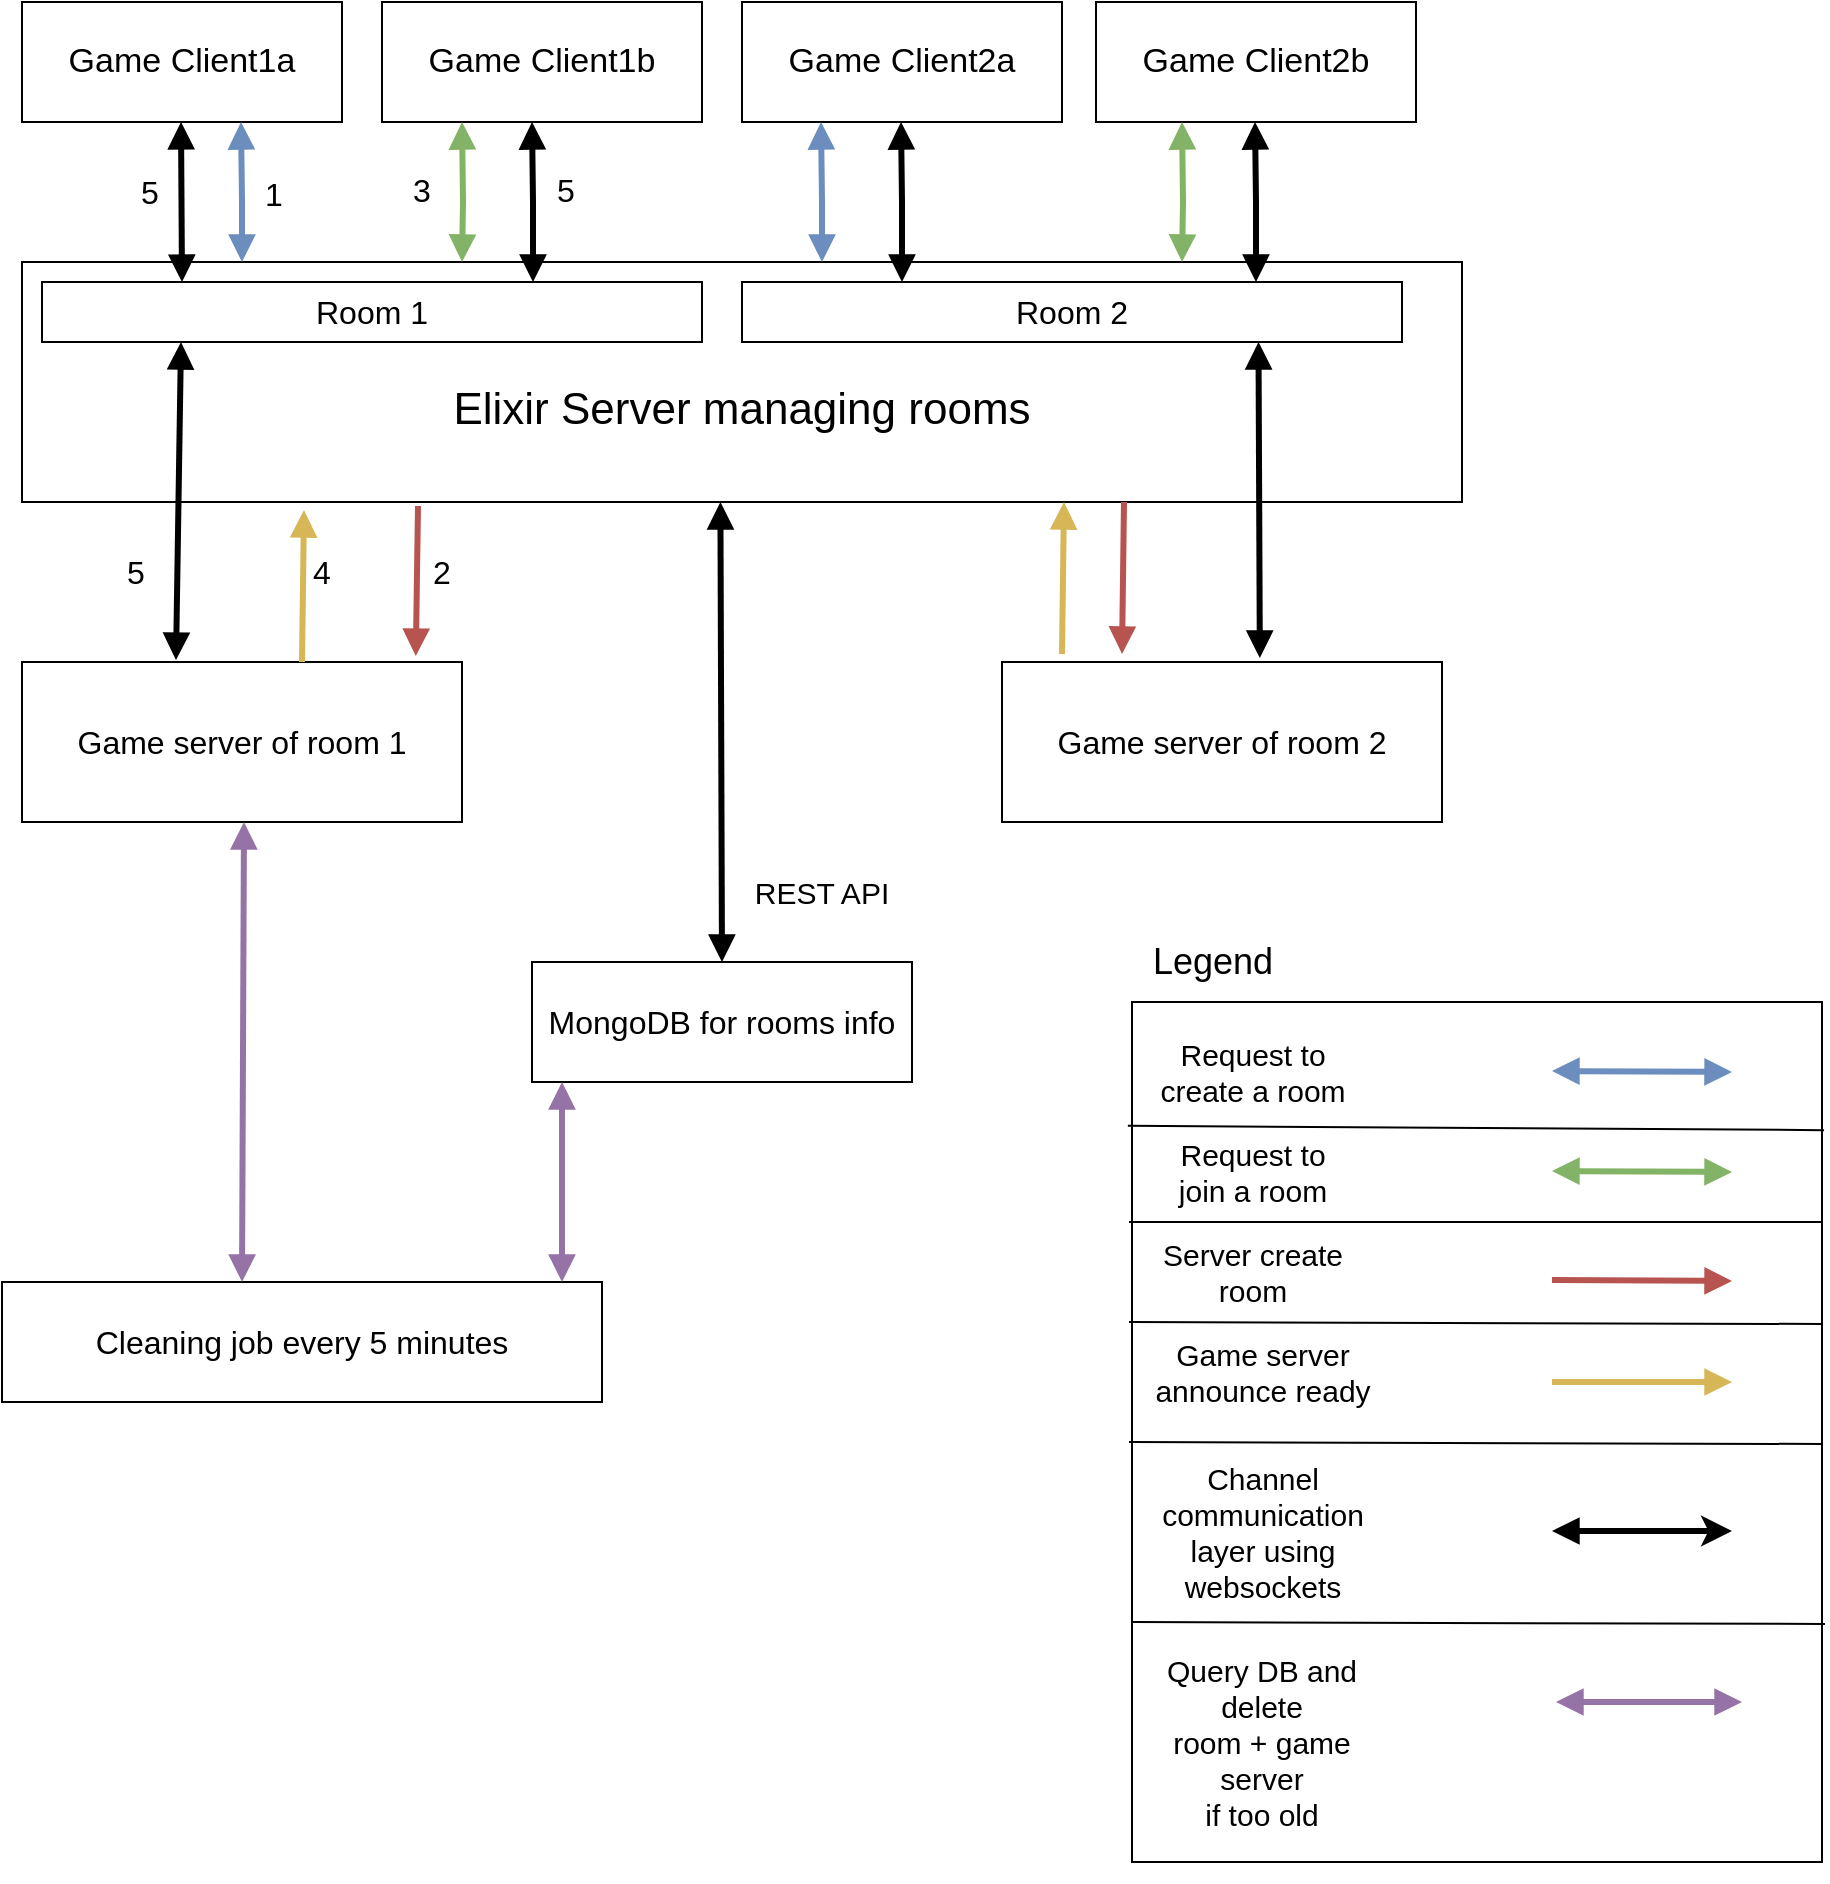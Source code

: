 <mxfile version="24.2.5" type="device">
  <diagram name="Page-1" id="nMGUHBELGOQDXZnu2VOY">
    <mxGraphModel dx="1231" dy="838" grid="1" gridSize="10" guides="1" tooltips="1" connect="1" arrows="1" fold="1" page="1" pageScale="1" pageWidth="827" pageHeight="1169" math="0" shadow="0">
      <root>
        <mxCell id="0" />
        <mxCell id="1" parent="0" />
        <mxCell id="WCXcVgoy00Kf8BLdcuC8-35" value="" style="rounded=0;whiteSpace=wrap;html=1;fillColor=none;" parent="1" vertex="1">
          <mxGeometry x="615" y="640" width="345" height="430" as="geometry" />
        </mxCell>
        <mxCell id="WCXcVgoy00Kf8BLdcuC8-1" value="&lt;span style=&quot;font-size: 17px;&quot;&gt;Game Client1a&lt;/span&gt;" style="rounded=0;whiteSpace=wrap;html=1;" parent="1" vertex="1">
          <mxGeometry x="60" y="140" width="160" height="60" as="geometry" />
        </mxCell>
        <mxCell id="WCXcVgoy00Kf8BLdcuC8-2" value="&lt;span style=&quot;font-size: 17px;&quot;&gt;Game&amp;nbsp;&lt;/span&gt;&lt;span style=&quot;font-size: 17px;&quot;&gt;Client1b&lt;/span&gt;" style="rounded=0;whiteSpace=wrap;html=1;" parent="1" vertex="1">
          <mxGeometry x="240" y="140" width="160" height="60" as="geometry" />
        </mxCell>
        <mxCell id="WCXcVgoy00Kf8BLdcuC8-3" value="&lt;span style=&quot;font-size: 17px;&quot;&gt;Game&amp;nbsp;&lt;/span&gt;&lt;span style=&quot;font-size: 17px;&quot;&gt;Client2a&lt;/span&gt;" style="rounded=0;whiteSpace=wrap;html=1;" parent="1" vertex="1">
          <mxGeometry x="420" y="140" width="160" height="60" as="geometry" />
        </mxCell>
        <mxCell id="WCXcVgoy00Kf8BLdcuC8-4" value="&lt;span style=&quot;font-size: 17px;&quot;&gt;Game&amp;nbsp;&lt;/span&gt;&lt;span style=&quot;font-size: 17px;&quot;&gt;Client2b&lt;/span&gt;" style="rounded=0;whiteSpace=wrap;html=1;" parent="1" vertex="1">
          <mxGeometry x="597" y="140" width="160" height="60" as="geometry" />
        </mxCell>
        <mxCell id="WCXcVgoy00Kf8BLdcuC8-5" value="&lt;font style=&quot;font-size: 22px;&quot;&gt;&lt;br&gt;Elixir Server managing rooms&lt;/font&gt;" style="rounded=0;whiteSpace=wrap;html=1;" parent="1" vertex="1">
          <mxGeometry x="60" y="270" width="720" height="120" as="geometry" />
        </mxCell>
        <mxCell id="WCXcVgoy00Kf8BLdcuC8-6" value="&lt;span style=&quot;font-size: 16px;&quot;&gt;Room 1&lt;/span&gt;" style="rounded=0;whiteSpace=wrap;html=1;" parent="1" vertex="1">
          <mxGeometry x="70" y="280" width="330" height="30" as="geometry" />
        </mxCell>
        <mxCell id="WCXcVgoy00Kf8BLdcuC8-7" value="&lt;span style=&quot;font-size: 16px;&quot;&gt;Room 2&lt;/span&gt;" style="rounded=0;whiteSpace=wrap;html=1;" parent="1" vertex="1">
          <mxGeometry x="420" y="280" width="330" height="30" as="geometry" />
        </mxCell>
        <mxCell id="WCXcVgoy00Kf8BLdcuC8-8" value="&lt;font style=&quot;font-size: 16px;&quot;&gt;MongoDB for rooms info&lt;/font&gt;" style="rounded=0;whiteSpace=wrap;html=1;" parent="1" vertex="1">
          <mxGeometry x="315" y="620" width="190" height="60" as="geometry" />
        </mxCell>
        <mxCell id="WCXcVgoy00Kf8BLdcuC8-9" value="" style="endArrow=block;html=1;rounded=0;entryX=0.485;entryY=1;entryDx=0;entryDy=0;exitX=0.5;exitY=0;exitDx=0;exitDy=0;strokeWidth=3;startArrow=block;startFill=1;endFill=1;entryPerimeter=0;" parent="1" source="WCXcVgoy00Kf8BLdcuC8-8" target="WCXcVgoy00Kf8BLdcuC8-5" edge="1">
          <mxGeometry width="50" height="50" relative="1" as="geometry">
            <mxPoint x="390" y="440" as="sourcePoint" />
            <mxPoint x="440" y="390" as="targetPoint" />
          </mxGeometry>
        </mxCell>
        <mxCell id="WCXcVgoy00Kf8BLdcuC8-10" value="" style="endArrow=block;html=1;rounded=0;entryX=0.5;entryY=1;entryDx=0;entryDy=0;strokeWidth=3;startArrow=block;startFill=1;endFill=1;" parent="1" edge="1">
          <mxGeometry width="50" height="50" relative="1" as="geometry">
            <mxPoint x="140" y="280" as="sourcePoint" />
            <mxPoint x="139.5" y="200" as="targetPoint" />
          </mxGeometry>
        </mxCell>
        <mxCell id="WCXcVgoy00Kf8BLdcuC8-11" value="" style="endArrow=block;html=1;rounded=0;entryX=0.5;entryY=1;entryDx=0;entryDy=0;strokeWidth=3;startArrow=block;startFill=1;endFill=1;" parent="1" edge="1">
          <mxGeometry width="50" height="50" relative="1" as="geometry">
            <mxPoint x="315.5" y="280" as="sourcePoint" />
            <mxPoint x="315" y="200" as="targetPoint" />
            <Array as="points">
              <mxPoint x="315.5" y="240" />
            </Array>
          </mxGeometry>
        </mxCell>
        <mxCell id="WCXcVgoy00Kf8BLdcuC8-12" value="" style="endArrow=block;html=1;rounded=0;entryX=0.5;entryY=1;entryDx=0;entryDy=0;strokeWidth=3;startArrow=block;startFill=1;endFill=1;" parent="1" edge="1">
          <mxGeometry width="50" height="50" relative="1" as="geometry">
            <mxPoint x="500" y="280" as="sourcePoint" />
            <mxPoint x="499.5" y="200" as="targetPoint" />
            <Array as="points">
              <mxPoint x="500" y="240" />
            </Array>
          </mxGeometry>
        </mxCell>
        <mxCell id="WCXcVgoy00Kf8BLdcuC8-13" value="" style="endArrow=block;html=1;rounded=0;entryX=0.5;entryY=1;entryDx=0;entryDy=0;strokeWidth=3;startArrow=block;startFill=1;endFill=1;" parent="1" edge="1">
          <mxGeometry width="50" height="50" relative="1" as="geometry">
            <mxPoint x="677" y="280" as="sourcePoint" />
            <mxPoint x="676.5" y="200" as="targetPoint" />
            <Array as="points">
              <mxPoint x="677" y="240" />
            </Array>
          </mxGeometry>
        </mxCell>
        <mxCell id="WCXcVgoy00Kf8BLdcuC8-15" value="&lt;font style=&quot;font-size: 15px;&quot;&gt;REST API&lt;/font&gt;" style="text;html=1;align=center;verticalAlign=middle;whiteSpace=wrap;rounded=0;" parent="1" vertex="1">
          <mxGeometry x="420" y="560" width="80" height="50" as="geometry" />
        </mxCell>
        <mxCell id="WCXcVgoy00Kf8BLdcuC8-16" value="&lt;font style=&quot;font-size: 16px;&quot;&gt;Game server of room 1&lt;/font&gt;" style="rounded=0;whiteSpace=wrap;html=1;" parent="1" vertex="1">
          <mxGeometry x="60" y="470" width="220" height="80" as="geometry" />
        </mxCell>
        <mxCell id="WCXcVgoy00Kf8BLdcuC8-17" value="&lt;font style=&quot;font-size: 16px;&quot;&gt;Game server of room 2&lt;/font&gt;" style="rounded=0;whiteSpace=wrap;html=1;" parent="1" vertex="1">
          <mxGeometry x="550" y="470" width="220" height="80" as="geometry" />
        </mxCell>
        <mxCell id="WCXcVgoy00Kf8BLdcuC8-18" value="" style="endArrow=block;html=1;rounded=0;entryX=0.5;entryY=1;entryDx=0;entryDy=0;strokeWidth=3;startArrow=block;startFill=1;endFill=1;exitX=0.35;exitY=-0.012;exitDx=0;exitDy=0;exitPerimeter=0;" parent="1" source="WCXcVgoy00Kf8BLdcuC8-16" edge="1">
          <mxGeometry width="50" height="50" relative="1" as="geometry">
            <mxPoint x="140" y="390" as="sourcePoint" />
            <mxPoint x="139.5" y="310" as="targetPoint" />
            <Array as="points" />
          </mxGeometry>
        </mxCell>
        <mxCell id="WCXcVgoy00Kf8BLdcuC8-19" value="" style="endArrow=block;html=1;rounded=0;entryX=0.5;entryY=1;entryDx=0;entryDy=0;strokeWidth=3;startArrow=block;startFill=1;endFill=1;exitX=0.586;exitY=-0.025;exitDx=0;exitDy=0;exitPerimeter=0;" parent="1" source="WCXcVgoy00Kf8BLdcuC8-17" edge="1">
          <mxGeometry width="50" height="50" relative="1" as="geometry">
            <mxPoint x="675.75" y="439" as="sourcePoint" />
            <mxPoint x="678.25" y="310" as="targetPoint" />
            <Array as="points" />
          </mxGeometry>
        </mxCell>
        <mxCell id="WCXcVgoy00Kf8BLdcuC8-24" value="" style="endArrow=block;html=1;rounded=0;entryX=0.5;entryY=1;entryDx=0;entryDy=0;strokeWidth=3;startArrow=block;startFill=1;endFill=1;fillColor=#dae8fc;strokeColor=#6c8ebf;" parent="1" edge="1">
          <mxGeometry width="50" height="50" relative="1" as="geometry">
            <mxPoint x="170" y="270" as="sourcePoint" />
            <mxPoint x="169.5" y="200" as="targetPoint" />
            <Array as="points">
              <mxPoint x="170" y="240" />
            </Array>
          </mxGeometry>
        </mxCell>
        <mxCell id="WCXcVgoy00Kf8BLdcuC8-26" value="&lt;span style=&quot;font-size: 15px;&quot;&gt;Request to&lt;/span&gt;&lt;br style=&quot;font-size: 15px;&quot;&gt;&lt;span style=&quot;font-size: 15px;&quot;&gt;create a room&lt;/span&gt;" style="text;html=1;align=center;verticalAlign=middle;resizable=0;points=[];autosize=1;strokeColor=none;fillColor=none;" parent="1" vertex="1">
          <mxGeometry x="615" y="650" width="120" height="50" as="geometry" />
        </mxCell>
        <mxCell id="WCXcVgoy00Kf8BLdcuC8-28" value="" style="endArrow=block;html=1;rounded=0;entryX=0.5;entryY=1;entryDx=0;entryDy=0;strokeWidth=3;startArrow=block;startFill=1;endFill=1;fillColor=#d5e8d4;strokeColor=#82b366;" parent="1" edge="1">
          <mxGeometry width="50" height="50" relative="1" as="geometry">
            <mxPoint x="280" y="270" as="sourcePoint" />
            <mxPoint x="280" y="200" as="targetPoint" />
            <Array as="points">
              <mxPoint x="280.5" y="240" />
            </Array>
          </mxGeometry>
        </mxCell>
        <mxCell id="WCXcVgoy00Kf8BLdcuC8-30" value="&lt;span style=&quot;font-size: 15px;&quot;&gt;Request to&lt;/span&gt;&lt;br style=&quot;font-size: 15px;&quot;&gt;&lt;span style=&quot;font-size: 15px;&quot;&gt;join a room&lt;/span&gt;" style="text;html=1;align=center;verticalAlign=middle;resizable=0;points=[];autosize=1;strokeColor=none;fillColor=none;" parent="1" vertex="1">
          <mxGeometry x="625" y="700" width="100" height="50" as="geometry" />
        </mxCell>
        <mxCell id="WCXcVgoy00Kf8BLdcuC8-31" value="" style="endArrow=block;html=1;rounded=0;strokeWidth=3;startArrow=block;startFill=1;endFill=1;fillColor=#d5e8d4;strokeColor=#82b366;" parent="1" edge="1">
          <mxGeometry width="50" height="50" relative="1" as="geometry">
            <mxPoint x="825" y="724.5" as="sourcePoint" />
            <mxPoint x="915" y="725" as="targetPoint" />
            <Array as="points" />
          </mxGeometry>
        </mxCell>
        <mxCell id="WCXcVgoy00Kf8BLdcuC8-32" value="&lt;span style=&quot;font-size: 15px; text-wrap: wrap;&quot;&gt;Channel communication &lt;br&gt;layer using websockets&lt;/span&gt;" style="text;html=1;align=center;verticalAlign=middle;resizable=0;points=[];autosize=1;strokeColor=none;fillColor=none;" parent="1" vertex="1">
          <mxGeometry x="590" y="880" width="180" height="50" as="geometry" />
        </mxCell>
        <mxCell id="WCXcVgoy00Kf8BLdcuC8-33" value="" style="endArrow=block;html=1;rounded=0;strokeWidth=3;startArrow=none;startFill=0;endFill=1;fillColor=#f8cecc;strokeColor=#b85450;" parent="1" edge="1">
          <mxGeometry width="50" height="50" relative="1" as="geometry">
            <mxPoint x="825" y="779" as="sourcePoint" />
            <mxPoint x="915" y="779.5" as="targetPoint" />
            <Array as="points" />
          </mxGeometry>
        </mxCell>
        <mxCell id="WCXcVgoy00Kf8BLdcuC8-34" value="&lt;font style=&quot;font-size: 18px;&quot;&gt;Legend&lt;/font&gt;" style="text;html=1;align=center;verticalAlign=middle;resizable=0;points=[];autosize=1;strokeColor=none;fillColor=none;" parent="1" vertex="1">
          <mxGeometry x="615" y="600" width="80" height="40" as="geometry" />
        </mxCell>
        <mxCell id="WCXcVgoy00Kf8BLdcuC8-37" value="" style="endArrow=block;html=1;rounded=0;strokeWidth=3;startArrow=block;startFill=1;endFill=1;fillColor=#dae8fc;strokeColor=#6c8ebf;" parent="1" edge="1">
          <mxGeometry width="50" height="50" relative="1" as="geometry">
            <mxPoint x="825" y="674.5" as="sourcePoint" />
            <mxPoint x="915" y="675" as="targetPoint" />
            <Array as="points" />
          </mxGeometry>
        </mxCell>
        <mxCell id="WCXcVgoy00Kf8BLdcuC8-38" value="" style="endArrow=block;html=1;rounded=0;entryX=0.5;entryY=1;entryDx=0;entryDy=0;strokeWidth=3;startArrow=block;startFill=1;endFill=1;fillColor=#d5e8d4;strokeColor=#82b366;" parent="1" edge="1">
          <mxGeometry width="50" height="50" relative="1" as="geometry">
            <mxPoint x="640" y="270" as="sourcePoint" />
            <mxPoint x="640" y="200" as="targetPoint" />
            <Array as="points">
              <mxPoint x="640.5" y="240" />
            </Array>
          </mxGeometry>
        </mxCell>
        <mxCell id="WCXcVgoy00Kf8BLdcuC8-39" value="" style="endArrow=block;html=1;rounded=0;entryX=0.5;entryY=1;entryDx=0;entryDy=0;strokeWidth=3;startArrow=block;startFill=1;endFill=1;fillColor=#dae8fc;strokeColor=#6c8ebf;" parent="1" edge="1">
          <mxGeometry width="50" height="50" relative="1" as="geometry">
            <mxPoint x="460" y="270" as="sourcePoint" />
            <mxPoint x="459.5" y="200" as="targetPoint" />
            <Array as="points">
              <mxPoint x="460" y="240" />
            </Array>
          </mxGeometry>
        </mxCell>
        <mxCell id="WCXcVgoy00Kf8BLdcuC8-40" value="" style="endArrow=block;html=1;rounded=0;strokeWidth=3;startArrow=none;startFill=0;endFill=1;fillColor=#f8cecc;strokeColor=#b85450;exitX=0.275;exitY=1.017;exitDx=0;exitDy=0;exitPerimeter=0;entryX=0.895;entryY=-0.037;entryDx=0;entryDy=0;entryPerimeter=0;" parent="1" source="WCXcVgoy00Kf8BLdcuC8-5" target="WCXcVgoy00Kf8BLdcuC8-16" edge="1">
          <mxGeometry width="50" height="50" relative="1" as="geometry">
            <mxPoint x="170" y="430" as="sourcePoint" />
            <mxPoint x="260" y="430.5" as="targetPoint" />
            <Array as="points" />
          </mxGeometry>
        </mxCell>
        <mxCell id="WCXcVgoy00Kf8BLdcuC8-41" value="" style="endArrow=block;html=1;rounded=0;strokeWidth=3;startArrow=none;startFill=0;endFill=1;fillColor=#f8cecc;strokeColor=#b85450;exitX=0.18;exitY=1.008;exitDx=0;exitDy=0;exitPerimeter=0;entryX=0.895;entryY=-0.037;entryDx=0;entryDy=0;entryPerimeter=0;" parent="1" edge="1">
          <mxGeometry width="50" height="50" relative="1" as="geometry">
            <mxPoint x="611" y="390" as="sourcePoint" />
            <mxPoint x="610" y="466" as="targetPoint" />
            <Array as="points" />
          </mxGeometry>
        </mxCell>
        <mxCell id="WCXcVgoy00Kf8BLdcuC8-42" value="&lt;span style=&quot;font-size: 15px;&quot;&gt;Server create &lt;br&gt;room&lt;/span&gt;" style="text;html=1;align=center;verticalAlign=middle;resizable=0;points=[];autosize=1;strokeColor=none;fillColor=none;" parent="1" vertex="1">
          <mxGeometry x="620" y="750" width="110" height="50" as="geometry" />
        </mxCell>
        <mxCell id="WCXcVgoy00Kf8BLdcuC8-43" value="" style="endArrow=none;html=1;rounded=0;strokeWidth=3;startArrow=block;startFill=1;endFill=0;fillColor=#fff2cc;strokeColor=#d6b656;exitX=0.18;exitY=1.008;exitDx=0;exitDy=0;exitPerimeter=0;entryX=0.895;entryY=-0.037;entryDx=0;entryDy=0;entryPerimeter=0;" parent="1" edge="1">
          <mxGeometry width="50" height="50" relative="1" as="geometry">
            <mxPoint x="201" y="394" as="sourcePoint" />
            <mxPoint x="200" y="470" as="targetPoint" />
            <Array as="points" />
          </mxGeometry>
        </mxCell>
        <mxCell id="WCXcVgoy00Kf8BLdcuC8-44" value="" style="endArrow=none;html=1;rounded=0;strokeWidth=3;startArrow=block;startFill=1;endFill=0;fillColor=#fff2cc;strokeColor=#d6b656;exitX=0.18;exitY=1.008;exitDx=0;exitDy=0;exitPerimeter=0;entryX=0.895;entryY=-0.037;entryDx=0;entryDy=0;entryPerimeter=0;" parent="1" edge="1">
          <mxGeometry width="50" height="50" relative="1" as="geometry">
            <mxPoint x="581" y="390" as="sourcePoint" />
            <mxPoint x="580" y="466" as="targetPoint" />
            <Array as="points" />
          </mxGeometry>
        </mxCell>
        <mxCell id="WCXcVgoy00Kf8BLdcuC8-45" value="" style="endArrow=none;html=1;rounded=0;strokeWidth=3;startArrow=block;startFill=1;endFill=0;fillColor=#fff2cc;strokeColor=#d6b656;" parent="1" edge="1">
          <mxGeometry width="50" height="50" relative="1" as="geometry">
            <mxPoint x="915" y="830" as="sourcePoint" />
            <mxPoint x="825" y="830" as="targetPoint" />
            <Array as="points" />
          </mxGeometry>
        </mxCell>
        <mxCell id="WCXcVgoy00Kf8BLdcuC8-46" value="&lt;span style=&quot;font-size: 15px;&quot;&gt;Game server &lt;br&gt;announce ready&lt;/span&gt;" style="text;html=1;align=center;verticalAlign=middle;resizable=0;points=[];autosize=1;strokeColor=none;fillColor=none;" parent="1" vertex="1">
          <mxGeometry x="615" y="800" width="130" height="50" as="geometry" />
        </mxCell>
        <mxCell id="WCXcVgoy00Kf8BLdcuC8-47" value="" style="endArrow=block;html=1;rounded=0;strokeWidth=3;startArrow=classic;startFill=1;endFill=1;" parent="1" edge="1">
          <mxGeometry width="50" height="50" relative="1" as="geometry">
            <mxPoint x="915" y="904.5" as="sourcePoint" />
            <mxPoint x="825" y="904.5" as="targetPoint" />
            <Array as="points" />
          </mxGeometry>
        </mxCell>
        <mxCell id="WCXcVgoy00Kf8BLdcuC8-49" value="" style="endArrow=none;html=1;rounded=0;exitX=-0.006;exitY=0.144;exitDx=0;exitDy=0;exitPerimeter=0;entryX=1.003;entryY=0.149;entryDx=0;entryDy=0;entryPerimeter=0;" parent="1" source="WCXcVgoy00Kf8BLdcuC8-35" target="WCXcVgoy00Kf8BLdcuC8-35" edge="1">
          <mxGeometry width="50" height="50" relative="1" as="geometry">
            <mxPoint x="325" y="670" as="sourcePoint" />
            <mxPoint x="375" y="620" as="targetPoint" />
          </mxGeometry>
        </mxCell>
        <mxCell id="WCXcVgoy00Kf8BLdcuC8-50" value="" style="endArrow=none;html=1;rounded=0;exitX=0;exitY=0.188;exitDx=0;exitDy=0;exitPerimeter=0;" parent="1" edge="1">
          <mxGeometry width="50" height="50" relative="1" as="geometry">
            <mxPoint x="613.5" y="750" as="sourcePoint" />
            <mxPoint x="960" y="750" as="targetPoint" />
          </mxGeometry>
        </mxCell>
        <mxCell id="WCXcVgoy00Kf8BLdcuC8-51" value="" style="endArrow=none;html=1;rounded=0;exitX=0;exitY=0.188;exitDx=0;exitDy=0;exitPerimeter=0;" parent="1" edge="1">
          <mxGeometry width="50" height="50" relative="1" as="geometry">
            <mxPoint x="613.5" y="800" as="sourcePoint" />
            <mxPoint x="960" y="801" as="targetPoint" />
          </mxGeometry>
        </mxCell>
        <mxCell id="WCXcVgoy00Kf8BLdcuC8-52" value="" style="endArrow=none;html=1;rounded=0;exitX=0;exitY=0.188;exitDx=0;exitDy=0;exitPerimeter=0;" parent="1" edge="1">
          <mxGeometry width="50" height="50" relative="1" as="geometry">
            <mxPoint x="613.5" y="860" as="sourcePoint" />
            <mxPoint x="960" y="861" as="targetPoint" />
          </mxGeometry>
        </mxCell>
        <mxCell id="WCXcVgoy00Kf8BLdcuC8-54" value="&lt;font style=&quot;font-size: 16px;&quot;&gt;1&lt;/font&gt;" style="text;html=1;align=center;verticalAlign=middle;whiteSpace=wrap;rounded=0;" parent="1" vertex="1">
          <mxGeometry x="156" y="221" width="60" height="30" as="geometry" />
        </mxCell>
        <mxCell id="WCXcVgoy00Kf8BLdcuC8-57" value="&lt;font style=&quot;font-size: 16px;&quot;&gt;2&lt;/font&gt;" style="text;html=1;align=center;verticalAlign=middle;whiteSpace=wrap;rounded=0;" parent="1" vertex="1">
          <mxGeometry x="240" y="410" width="60" height="30" as="geometry" />
        </mxCell>
        <mxCell id="WCXcVgoy00Kf8BLdcuC8-58" value="&lt;font style=&quot;font-size: 16px;&quot;&gt;3&lt;/font&gt;" style="text;html=1;align=center;verticalAlign=middle;whiteSpace=wrap;rounded=0;" parent="1" vertex="1">
          <mxGeometry x="230" y="219" width="60" height="30" as="geometry" />
        </mxCell>
        <mxCell id="WCXcVgoy00Kf8BLdcuC8-59" value="&lt;font style=&quot;font-size: 16px;&quot;&gt;4&lt;/font&gt;" style="text;html=1;align=center;verticalAlign=middle;whiteSpace=wrap;rounded=0;" parent="1" vertex="1">
          <mxGeometry x="180" y="410" width="60" height="30" as="geometry" />
        </mxCell>
        <mxCell id="WCXcVgoy00Kf8BLdcuC8-60" value="&lt;font style=&quot;font-size: 16px;&quot;&gt;5&lt;/font&gt;" style="text;html=1;align=center;verticalAlign=middle;whiteSpace=wrap;rounded=0;" parent="1" vertex="1">
          <mxGeometry x="87" y="410" width="60" height="30" as="geometry" />
        </mxCell>
        <mxCell id="WCXcVgoy00Kf8BLdcuC8-61" value="&lt;font style=&quot;font-size: 16px;&quot;&gt;5&lt;/font&gt;" style="text;html=1;align=center;verticalAlign=middle;whiteSpace=wrap;rounded=0;" parent="1" vertex="1">
          <mxGeometry x="302" y="219" width="60" height="30" as="geometry" />
        </mxCell>
        <mxCell id="WCXcVgoy00Kf8BLdcuC8-63" value="&lt;font style=&quot;font-size: 16px;&quot;&gt;5&lt;/font&gt;" style="text;html=1;align=center;verticalAlign=middle;whiteSpace=wrap;rounded=0;" parent="1" vertex="1">
          <mxGeometry x="94" y="220" width="60" height="30" as="geometry" />
        </mxCell>
        <mxCell id="2F-CaexHCS5DfgKAcfLZ-1" value="&lt;font style=&quot;font-size: 16px;&quot;&gt;Cleaning job every 5 minutes&lt;/font&gt;" style="rounded=0;whiteSpace=wrap;html=1;" vertex="1" parent="1">
          <mxGeometry x="50" y="780" width="300" height="60" as="geometry" />
        </mxCell>
        <mxCell id="2F-CaexHCS5DfgKAcfLZ-2" value="" style="endArrow=block;html=1;rounded=0;startArrow=block;startFill=1;endFill=1;strokeWidth=3;fillColor=#e1d5e7;strokeColor=#9673a6;" edge="1" parent="1">
          <mxGeometry width="50" height="50" relative="1" as="geometry">
            <mxPoint x="330" y="780" as="sourcePoint" />
            <mxPoint x="330" y="680" as="targetPoint" />
          </mxGeometry>
        </mxCell>
        <mxCell id="2F-CaexHCS5DfgKAcfLZ-3" value="" style="endArrow=block;html=1;rounded=0;entryX=0.084;entryY=1.017;entryDx=0;entryDy=0;entryPerimeter=0;startArrow=block;startFill=1;endFill=1;strokeWidth=3;fillColor=#e1d5e7;strokeColor=#9673a6;" edge="1" parent="1">
          <mxGeometry width="50" height="50" relative="1" as="geometry">
            <mxPoint x="170" y="780" as="sourcePoint" />
            <mxPoint x="171" y="550" as="targetPoint" />
          </mxGeometry>
        </mxCell>
        <mxCell id="2F-CaexHCS5DfgKAcfLZ-4" value="" style="endArrow=block;html=1;rounded=0;startArrow=block;startFill=1;endFill=1;strokeWidth=3;fillColor=#e1d5e7;strokeColor=#9673a6;" edge="1" parent="1">
          <mxGeometry width="50" height="50" relative="1" as="geometry">
            <mxPoint x="827" y="990" as="sourcePoint" />
            <mxPoint x="920" y="990" as="targetPoint" />
          </mxGeometry>
        </mxCell>
        <mxCell id="2F-CaexHCS5DfgKAcfLZ-5" value="" style="endArrow=none;html=1;rounded=0;exitX=0;exitY=0.188;exitDx=0;exitDy=0;exitPerimeter=0;" edge="1" parent="1">
          <mxGeometry width="50" height="50" relative="1" as="geometry">
            <mxPoint x="615" y="950" as="sourcePoint" />
            <mxPoint x="961.5" y="951" as="targetPoint" />
          </mxGeometry>
        </mxCell>
        <mxCell id="2F-CaexHCS5DfgKAcfLZ-10" value="&lt;span style=&quot;font-size: 15px;&quot;&gt;Query DB and delete&lt;/span&gt;&lt;br style=&quot;font-size: 15px;&quot;&gt;&lt;span style=&quot;font-size: 15px;&quot;&gt;room + game server&lt;/span&gt;&lt;br style=&quot;font-size: 15px;&quot;&gt;&lt;span style=&quot;font-size: 15px;&quot;&gt;if too old&lt;/span&gt;" style="text;html=1;align=center;verticalAlign=middle;whiteSpace=wrap;rounded=0;" vertex="1" parent="1">
          <mxGeometry x="615" y="940" width="130" height="140" as="geometry" />
        </mxCell>
      </root>
    </mxGraphModel>
  </diagram>
</mxfile>
